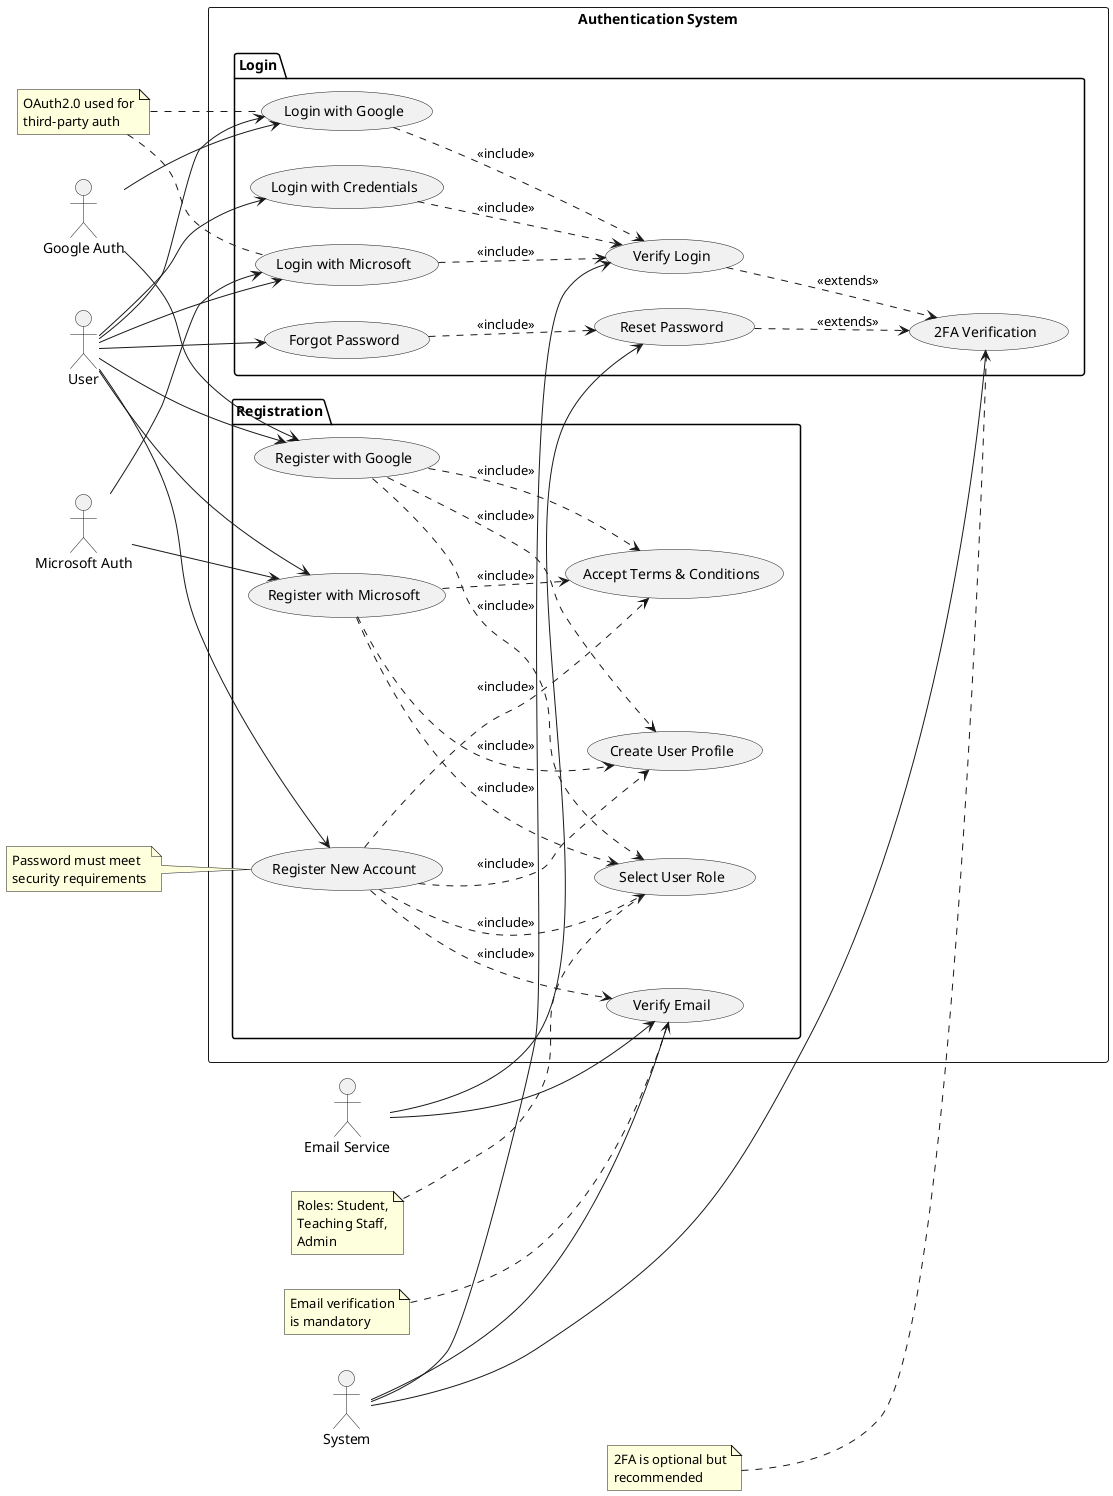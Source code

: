 @startuml FusionSpace Login and Registration Use Cases

left to right direction

' Actors
actor "User" as user
actor "System" as system
actor "Google Auth" as google
actor "Microsoft Auth" as microsoft
actor "Email Service" as email

rectangle "Authentication System" {
    ' Login Use Cases
    package "Login" {
        usecase "Login with Credentials" as UC1
        usecase "Login with Google" as UC2
        usecase "Login with Microsoft" as UC3
        usecase "Forgot Password" as UC4
        usecase "Verify Login" as UC5
        usecase "Reset Password" as UC6
        usecase "2FA Verification" as UC7
    }

    ' Registration Use Cases
    package "Registration" {
        usecase "Register New Account" as UC8
        usecase "Register with Google" as UC9
        usecase "Register with Microsoft" as UC10
        usecase "Verify Email" as UC11
        usecase "Create User Profile" as UC12
        usecase "Accept Terms & Conditions" as UC13
        usecase "Select User Role" as UC14
    }
}

' Login relationships
user --> UC1
user --> UC2
user --> UC3
user --> UC4

UC1 ..> UC5 : <<include>>
UC2 ..> UC5 : <<include>>
UC3 ..> UC5 : <<include>>
UC5 ..> UC7 : <<extends>>
UC4 ..> UC6 : <<include>>
UC6 ..> UC7 : <<extends>>

' Registration relationships
user --> UC8
user --> UC9
user --> UC10

UC8 ..> UC11 : <<include>>
UC8 ..> UC12 : <<include>>
UC8 ..> UC13 : <<include>>
UC8 ..> UC14 : <<include>>

UC9 ..> UC12 : <<include>>
UC9 ..> UC13 : <<include>>
UC9 ..> UC14 : <<include>>

UC10 ..> UC12 : <<include>>
UC10 ..> UC13 : <<include>>
UC10 ..> UC14 : <<include>>

' System relationships
system --> UC5
system --> UC11
system --> UC7

' Auth Provider relationships
google --> UC2
google --> UC9

microsoft --> UC3
microsoft --> UC10

' Email Service relationships
email --> UC11
email --> UC6

' Notes
note "Password must meet\nsecurity requirements" as N1
N1 .. UC8

note "2FA is optional but\nrecommended" as N2
N2 .. UC7

note "Email verification\nis mandatory" as N3
N3 .. UC11

note "Roles: Student,\nTeaching Staff,\nAdmin" as N4
N4 .. UC14

note "OAuth2.0 used for\nthird-party auth" as N5
N5 .. UC2
N5 .. UC3

@enduml